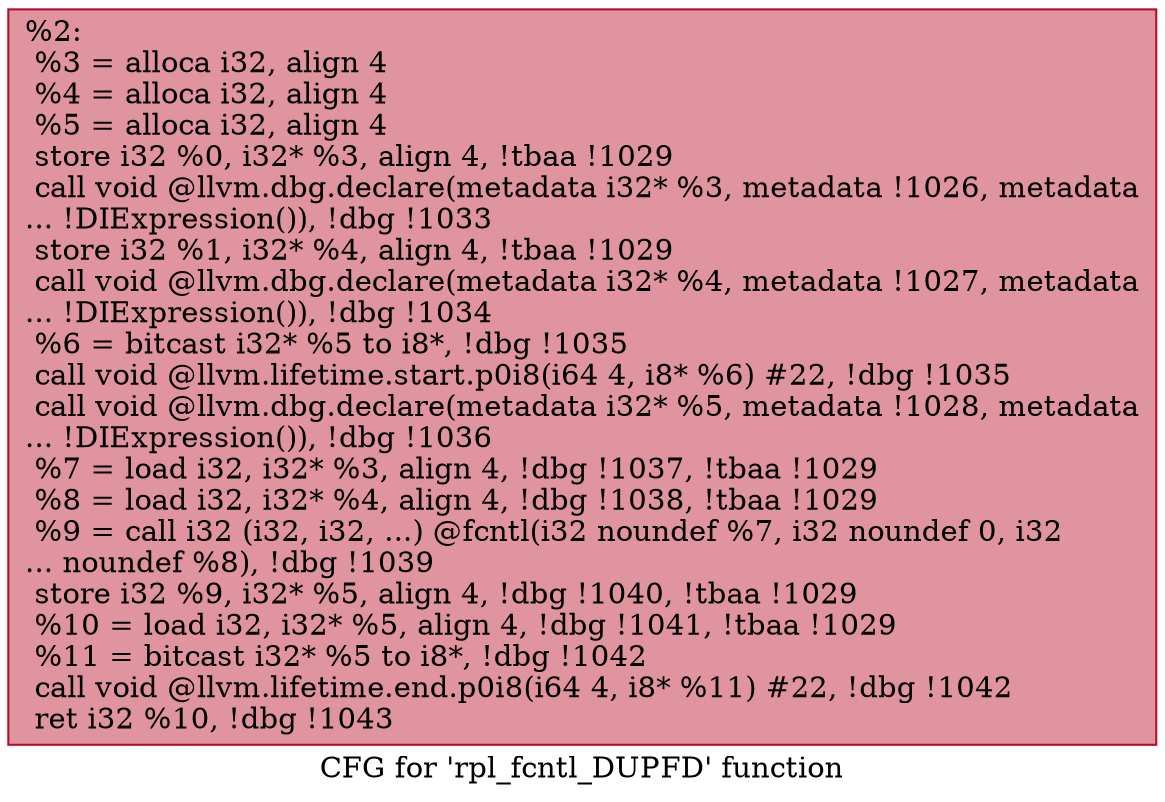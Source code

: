 digraph "CFG for 'rpl_fcntl_DUPFD' function" {
	label="CFG for 'rpl_fcntl_DUPFD' function";

	Node0x2517e80 [shape=record,color="#b70d28ff", style=filled, fillcolor="#b70d2870",label="{%2:\l  %3 = alloca i32, align 4\l  %4 = alloca i32, align 4\l  %5 = alloca i32, align 4\l  store i32 %0, i32* %3, align 4, !tbaa !1029\l  call void @llvm.dbg.declare(metadata i32* %3, metadata !1026, metadata\l... !DIExpression()), !dbg !1033\l  store i32 %1, i32* %4, align 4, !tbaa !1029\l  call void @llvm.dbg.declare(metadata i32* %4, metadata !1027, metadata\l... !DIExpression()), !dbg !1034\l  %6 = bitcast i32* %5 to i8*, !dbg !1035\l  call void @llvm.lifetime.start.p0i8(i64 4, i8* %6) #22, !dbg !1035\l  call void @llvm.dbg.declare(metadata i32* %5, metadata !1028, metadata\l... !DIExpression()), !dbg !1036\l  %7 = load i32, i32* %3, align 4, !dbg !1037, !tbaa !1029\l  %8 = load i32, i32* %4, align 4, !dbg !1038, !tbaa !1029\l  %9 = call i32 (i32, i32, ...) @fcntl(i32 noundef %7, i32 noundef 0, i32\l... noundef %8), !dbg !1039\l  store i32 %9, i32* %5, align 4, !dbg !1040, !tbaa !1029\l  %10 = load i32, i32* %5, align 4, !dbg !1041, !tbaa !1029\l  %11 = bitcast i32* %5 to i8*, !dbg !1042\l  call void @llvm.lifetime.end.p0i8(i64 4, i8* %11) #22, !dbg !1042\l  ret i32 %10, !dbg !1043\l}"];
}
